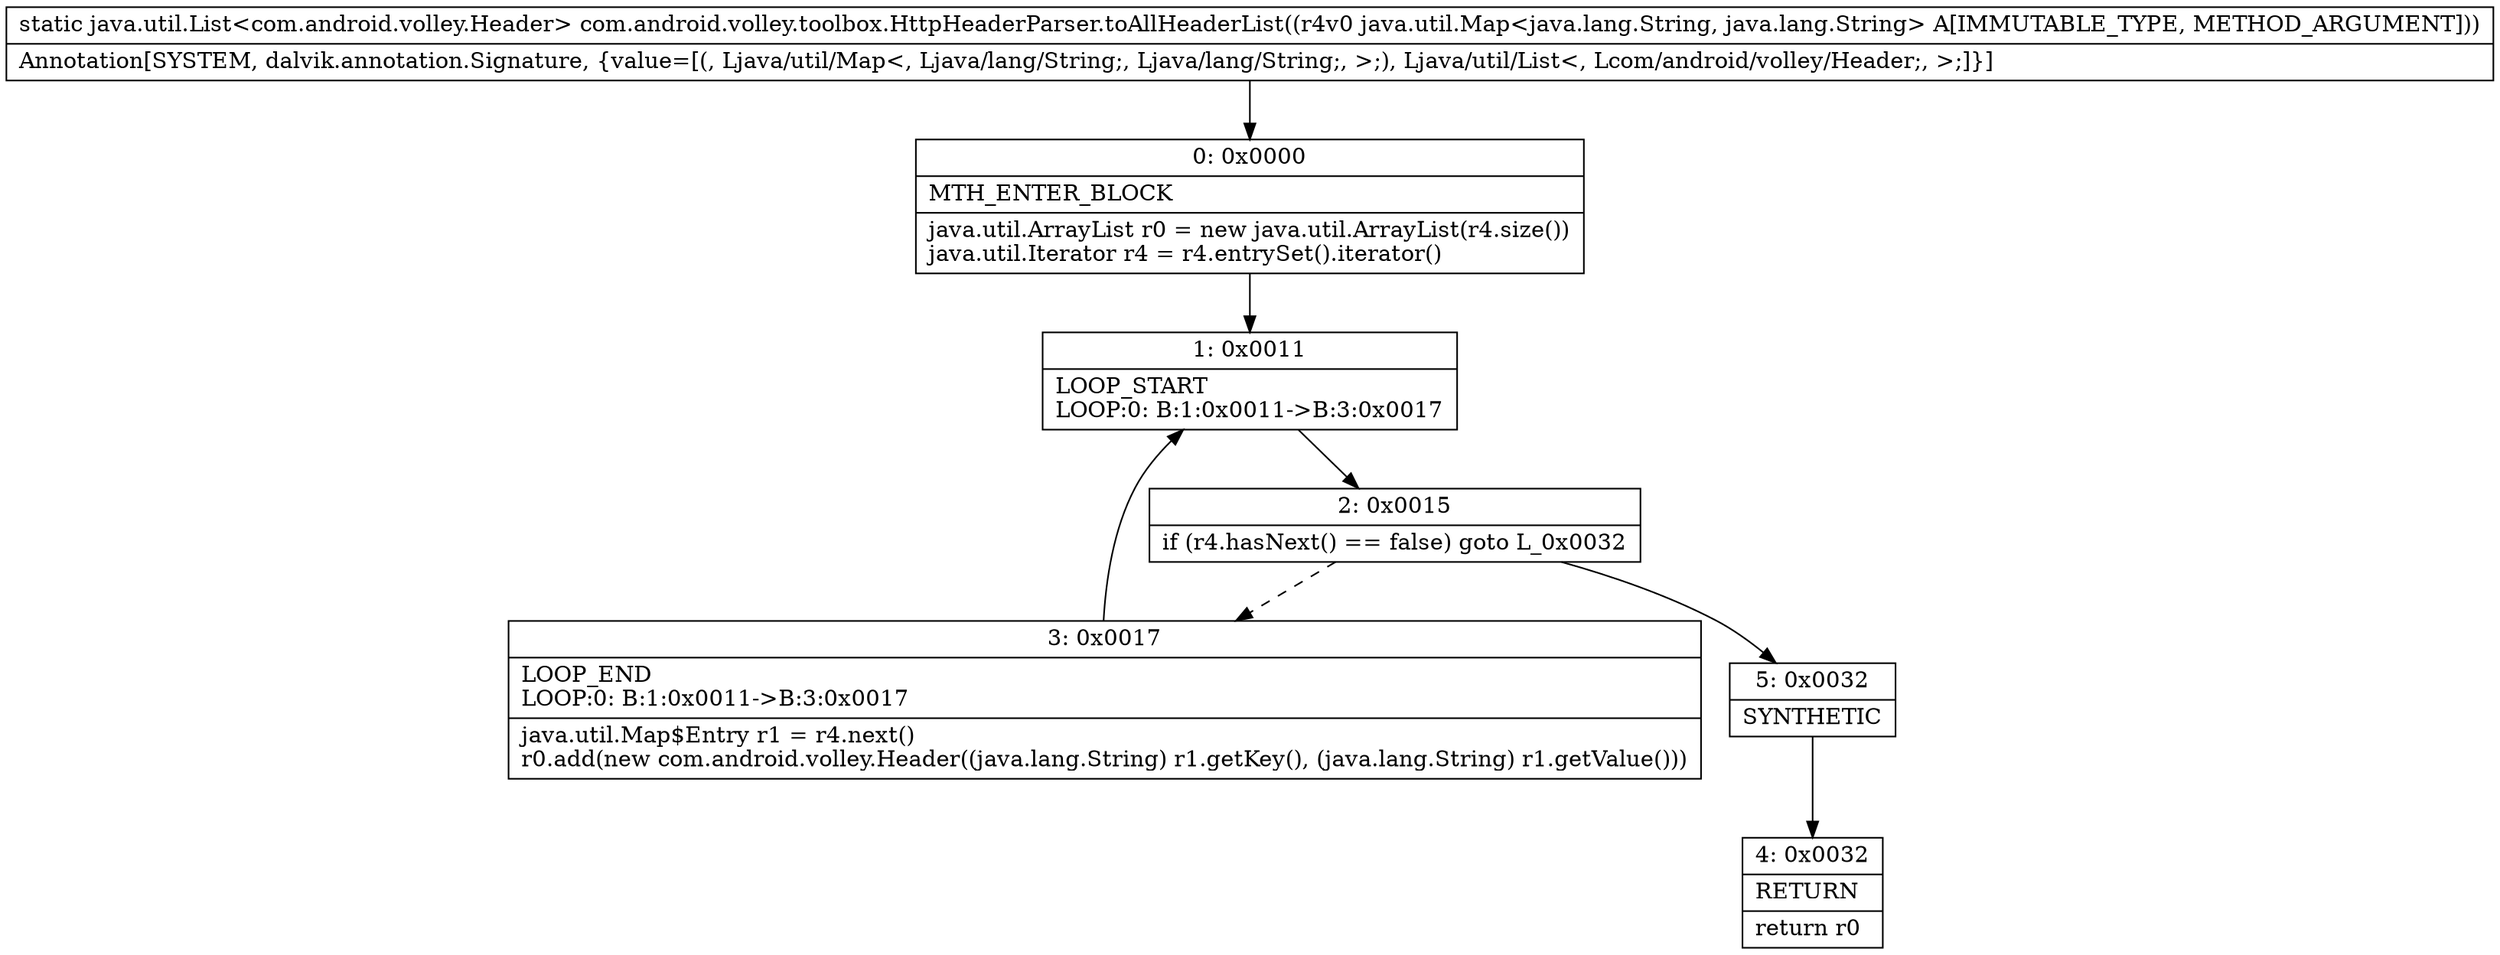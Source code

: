 digraph "CFG forcom.android.volley.toolbox.HttpHeaderParser.toAllHeaderList(Ljava\/util\/Map;)Ljava\/util\/List;" {
Node_0 [shape=record,label="{0\:\ 0x0000|MTH_ENTER_BLOCK\l|java.util.ArrayList r0 = new java.util.ArrayList(r4.size())\ljava.util.Iterator r4 = r4.entrySet().iterator()\l}"];
Node_1 [shape=record,label="{1\:\ 0x0011|LOOP_START\lLOOP:0: B:1:0x0011\-\>B:3:0x0017\l}"];
Node_2 [shape=record,label="{2\:\ 0x0015|if (r4.hasNext() == false) goto L_0x0032\l}"];
Node_3 [shape=record,label="{3\:\ 0x0017|LOOP_END\lLOOP:0: B:1:0x0011\-\>B:3:0x0017\l|java.util.Map$Entry r1 = r4.next()\lr0.add(new com.android.volley.Header((java.lang.String) r1.getKey(), (java.lang.String) r1.getValue()))\l}"];
Node_4 [shape=record,label="{4\:\ 0x0032|RETURN\l|return r0\l}"];
Node_5 [shape=record,label="{5\:\ 0x0032|SYNTHETIC\l}"];
MethodNode[shape=record,label="{static java.util.List\<com.android.volley.Header\> com.android.volley.toolbox.HttpHeaderParser.toAllHeaderList((r4v0 java.util.Map\<java.lang.String, java.lang.String\> A[IMMUTABLE_TYPE, METHOD_ARGUMENT]))  | Annotation[SYSTEM, dalvik.annotation.Signature, \{value=[(, Ljava\/util\/Map\<, Ljava\/lang\/String;, Ljava\/lang\/String;, \>;), Ljava\/util\/List\<, Lcom\/android\/volley\/Header;, \>;]\}]\l}"];
MethodNode -> Node_0;
Node_0 -> Node_1;
Node_1 -> Node_2;
Node_2 -> Node_3[style=dashed];
Node_2 -> Node_5;
Node_3 -> Node_1;
Node_5 -> Node_4;
}

